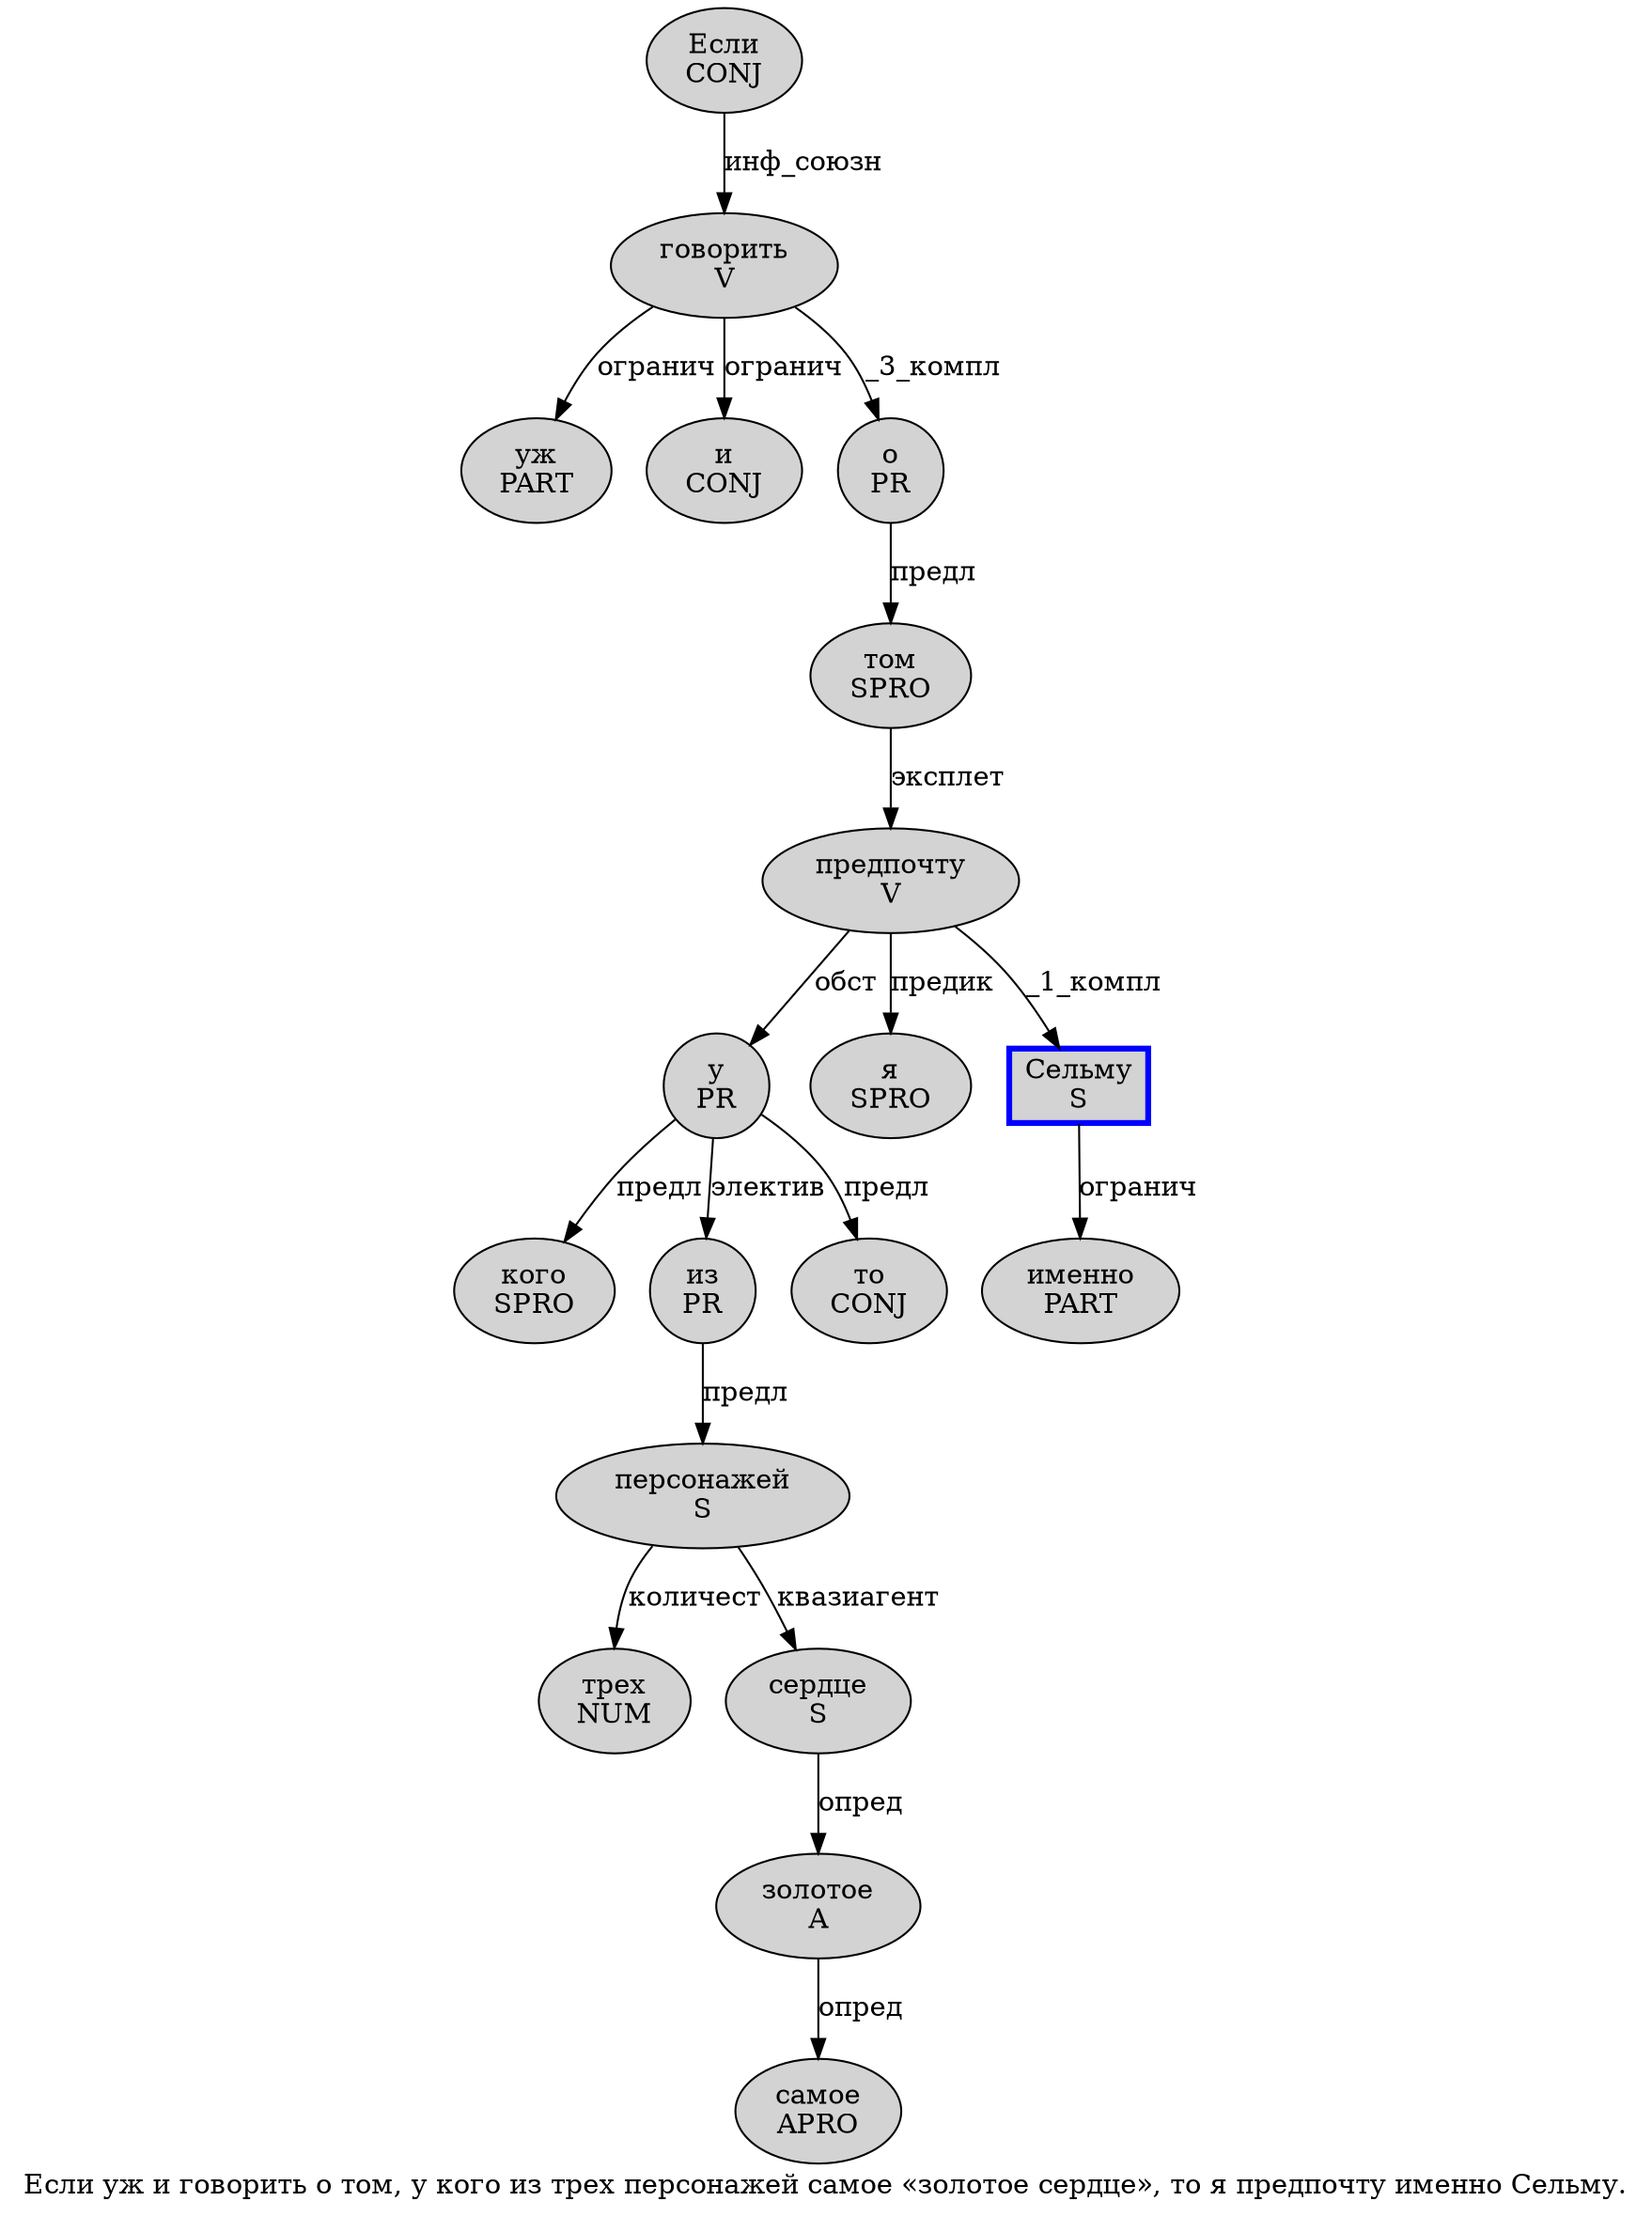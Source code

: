 digraph SENTENCE_564 {
	graph [label="Если уж и говорить о том, у кого из трех персонажей самое «золотое сердце», то я предпочту именно Сельму."]
	node [style=filled]
		0 [label="Если
CONJ" color="" fillcolor=lightgray penwidth=1 shape=ellipse]
		1 [label="уж
PART" color="" fillcolor=lightgray penwidth=1 shape=ellipse]
		2 [label="и
CONJ" color="" fillcolor=lightgray penwidth=1 shape=ellipse]
		3 [label="говорить
V" color="" fillcolor=lightgray penwidth=1 shape=ellipse]
		4 [label="о
PR" color="" fillcolor=lightgray penwidth=1 shape=ellipse]
		5 [label="том
SPRO" color="" fillcolor=lightgray penwidth=1 shape=ellipse]
		7 [label="у
PR" color="" fillcolor=lightgray penwidth=1 shape=ellipse]
		8 [label="кого
SPRO" color="" fillcolor=lightgray penwidth=1 shape=ellipse]
		9 [label="из
PR" color="" fillcolor=lightgray penwidth=1 shape=ellipse]
		10 [label="трех
NUM" color="" fillcolor=lightgray penwidth=1 shape=ellipse]
		11 [label="персонажей
S" color="" fillcolor=lightgray penwidth=1 shape=ellipse]
		12 [label="самое
APRO" color="" fillcolor=lightgray penwidth=1 shape=ellipse]
		14 [label="золотое
A" color="" fillcolor=lightgray penwidth=1 shape=ellipse]
		15 [label="сердце
S" color="" fillcolor=lightgray penwidth=1 shape=ellipse]
		18 [label="то
CONJ" color="" fillcolor=lightgray penwidth=1 shape=ellipse]
		19 [label="я
SPRO" color="" fillcolor=lightgray penwidth=1 shape=ellipse]
		20 [label="предпочту
V" color="" fillcolor=lightgray penwidth=1 shape=ellipse]
		21 [label="именно
PART" color="" fillcolor=lightgray penwidth=1 shape=ellipse]
		22 [label="Сельму
S" color=blue fillcolor=lightgray penwidth=3 shape=box]
			3 -> 1 [label="огранич"]
			3 -> 2 [label="огранич"]
			3 -> 4 [label="_3_компл"]
			0 -> 3 [label="инф_союзн"]
			22 -> 21 [label="огранич"]
			14 -> 12 [label="опред"]
			5 -> 20 [label="эксплет"]
			15 -> 14 [label="опред"]
			11 -> 10 [label="количест"]
			11 -> 15 [label="квазиагент"]
			7 -> 8 [label="предл"]
			7 -> 9 [label="электив"]
			7 -> 18 [label="предл"]
			9 -> 11 [label="предл"]
			4 -> 5 [label="предл"]
			20 -> 7 [label="обст"]
			20 -> 19 [label="предик"]
			20 -> 22 [label="_1_компл"]
}